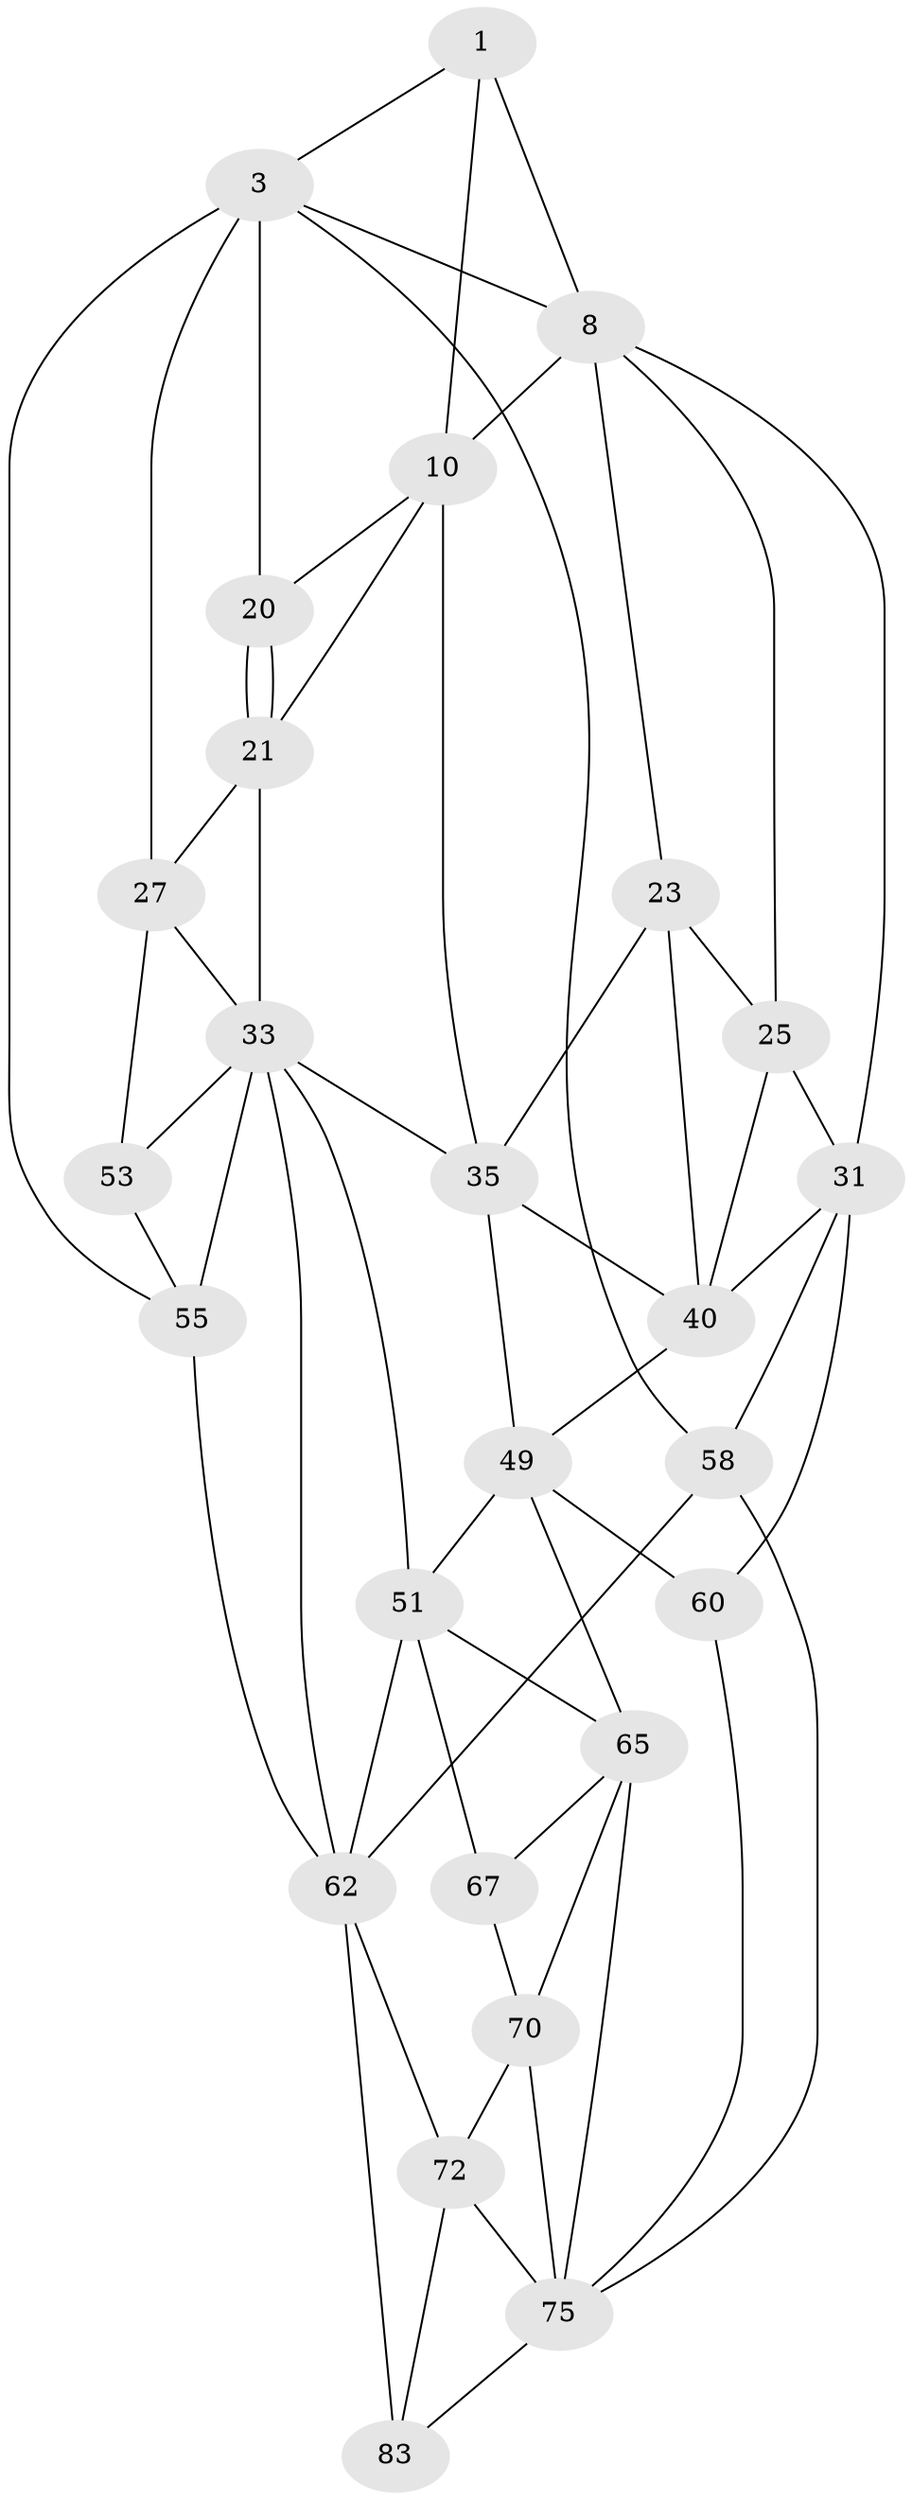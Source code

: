 // original degree distribution, {3: 0.02247191011235955, 4: 0.25842696629213485, 5: 0.4943820224719101, 6: 0.2247191011235955}
// Generated by graph-tools (version 1.1) at 2025/21/03/04/25 18:21:44]
// undirected, 26 vertices, 59 edges
graph export_dot {
graph [start="1"]
  node [color=gray90,style=filled];
  1 [pos="+0.3505954232775928+0",super="+2+7"];
  3 [pos="+1+0",super="+4+19"];
  8 [pos="+0.34159960962555486+0.09059675336771517",super="+9"];
  10 [pos="+0.5317685906348824+0.08384608324263061",super="+15"];
  20 [pos="+0.5968257446598064+0.13517854971873824"];
  21 [pos="+0.6312861061387551+0.27646658291716597",super="+28"];
  23 [pos="+0.21215531652530917+0.3247520346061266",super="+24"];
  25 [pos="+0.10210320777838369+0.26562794372298987",super="+38+26"];
  27 [pos="+0.7881575241797968+0.20838614574405845",super="+30"];
  31 [pos="+0+0.3564308716241378",super="+47+32"];
  33 [pos="+0.6666394549204783+0.4947691233439918",super="+34+37"];
  35 [pos="+0.4915260902147441+0.4239874385596467",super="+41"];
  40 [pos="+0.10108075359960927+0.41601154251826217",super="+45"];
  49 [pos="+0.2552239492688332+0.6085651704199906",super="+50"];
  51 [pos="+0.5192597171061217+0.6370671734366337",super="+52+64"];
  53 [pos="+1+0.5354569043753021"];
  55 [pos="+1+0.9180743483560145",super="+56"];
  58 [pos="+0+1"];
  60 [pos="+0+0.7974900073736126"];
  62 [pos="+0.8415452655829893+0.7477580212996813",super="+63+79"];
  65 [pos="+0.2558620432111615+0.7241614482730903",super="+68+66"];
  67 [pos="+0.47480954829096633+0.7376090696708442",super="+69"];
  70 [pos="+0.38572856133655586+0.8574513503844634",super="+71+74"];
  72 [pos="+0.5677116619823009+0.8519560034669107",super="+73"];
  75 [pos="+0.36022231722642256+0.8818145526631826",super="+76"];
  83 [pos="+0.5874678346609461+0.9414539212636545",super="+84"];
  1 -- 10 [weight=2];
  1 -- 3;
  1 -- 8;
  3 -- 55;
  3 -- 58;
  3 -- 27 [weight=3];
  3 -- 20;
  3 -- 8 [weight=2];
  8 -- 23;
  8 -- 25;
  8 -- 10;
  8 -- 31;
  10 -- 35 [weight=2];
  10 -- 20;
  10 -- 21;
  20 -- 21;
  20 -- 21;
  21 -- 33;
  21 -- 27;
  23 -- 40;
  23 -- 25;
  23 -- 35;
  25 -- 40;
  25 -- 31 [weight=2];
  27 -- 53;
  27 -- 33;
  31 -- 40;
  31 -- 58;
  31 -- 60;
  33 -- 51;
  33 -- 35;
  33 -- 53;
  33 -- 55;
  33 -- 62;
  35 -- 49;
  35 -- 40;
  40 -- 49;
  49 -- 51;
  49 -- 60;
  49 -- 65;
  51 -- 65;
  51 -- 67;
  51 -- 62;
  53 -- 55;
  55 -- 62 [weight=2];
  58 -- 75;
  58 -- 62;
  60 -- 75;
  62 -- 72 [weight=2];
  62 -- 83 [weight=3];
  65 -- 67;
  65 -- 70;
  65 -- 75;
  67 -- 70 [weight=2];
  70 -- 75;
  70 -- 72;
  72 -- 83;
  72 -- 75;
  75 -- 83 [weight=2];
}
